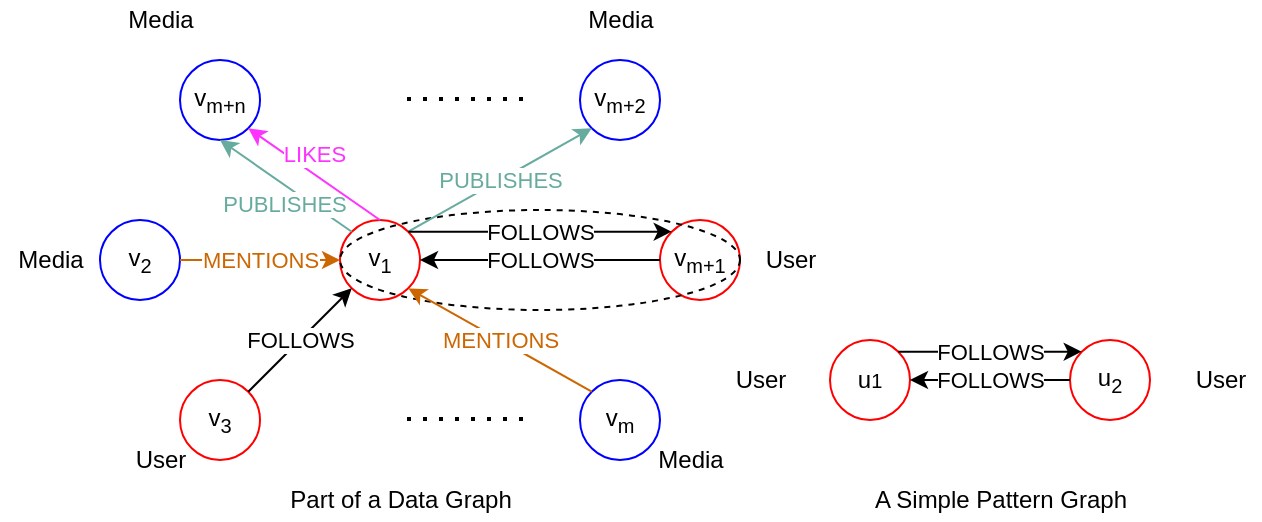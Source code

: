 <mxfile version="14.1.8" type="device"><diagram id="0hVWyHqxuudFj4DOb2KH" name="Page-1"><mxGraphModel dx="1102" dy="807" grid="1" gridSize="10" guides="1" tooltips="1" connect="1" arrows="1" fold="1" page="1" pageScale="1" pageWidth="827" pageHeight="1169" math="0" shadow="0"><root><mxCell id="0"/><mxCell id="1" parent="0"/><mxCell id="18LExyhqQHmnZMN-Wmb9-1" value="v&lt;sub&gt;1&lt;/sub&gt;" style="ellipse;whiteSpace=wrap;html=1;aspect=fixed;strokeColor=#FF0000;" parent="1" vertex="1"><mxGeometry x="180" y="320" width="40" height="40" as="geometry"/></mxCell><mxCell id="18LExyhqQHmnZMN-Wmb9-2" value="v&lt;sub&gt;2&lt;/sub&gt;" style="ellipse;whiteSpace=wrap;html=1;aspect=fixed;strokeColor=#0000FF;" parent="1" vertex="1"><mxGeometry x="60" y="320" width="40" height="40" as="geometry"/></mxCell><mxCell id="18LExyhqQHmnZMN-Wmb9-3" value="v&lt;sub&gt;3&lt;/sub&gt;" style="ellipse;whiteSpace=wrap;html=1;aspect=fixed;strokeColor=#FF0000;" parent="1" vertex="1"><mxGeometry x="100" y="400" width="40" height="40" as="geometry"/></mxCell><mxCell id="18LExyhqQHmnZMN-Wmb9-4" value="v&lt;sub&gt;m+1&lt;/sub&gt;" style="ellipse;whiteSpace=wrap;html=1;aspect=fixed;strokeColor=#FF0000;" parent="1" vertex="1"><mxGeometry x="340" y="320" width="40" height="40" as="geometry"/></mxCell><mxCell id="18LExyhqQHmnZMN-Wmb9-17" value="v&lt;sub&gt;m&lt;/sub&gt;" style="ellipse;whiteSpace=wrap;html=1;aspect=fixed;strokeColor=#0000FF;" parent="1" vertex="1"><mxGeometry x="300" y="400" width="40" height="40" as="geometry"/></mxCell><mxCell id="18LExyhqQHmnZMN-Wmb9-19" value="" style="endArrow=none;dashed=1;html=1;dashPattern=1 3;strokeWidth=2;" parent="1" edge="1"><mxGeometry width="50" height="50" relative="1" as="geometry"><mxPoint x="213.5" y="419.5" as="sourcePoint"/><mxPoint x="273.5" y="419.5" as="targetPoint"/></mxGeometry></mxCell><mxCell id="7cJaTOuag7L-wlFjKVQD-2" value="u&lt;span style=&quot;font-size: 10px&quot;&gt;1&lt;/span&gt;" style="ellipse;whiteSpace=wrap;html=1;aspect=fixed;strokeColor=#FF0000;" parent="1" vertex="1"><mxGeometry x="425" y="380" width="40" height="40" as="geometry"/></mxCell><mxCell id="7cJaTOuag7L-wlFjKVQD-4" value="u&lt;sub&gt;2&lt;/sub&gt;" style="ellipse;whiteSpace=wrap;html=1;aspect=fixed;strokeColor=#FF0000;" parent="1" vertex="1"><mxGeometry x="545" y="380" width="40" height="40" as="geometry"/></mxCell><mxCell id="7cJaTOuag7L-wlFjKVQD-5" value="Part of a Data Graph" style="text;html=1;align=center;verticalAlign=middle;resizable=0;points=[];autosize=1;" parent="1" vertex="1"><mxGeometry x="145" y="450" width="130" height="20" as="geometry"/></mxCell><mxCell id="7cJaTOuag7L-wlFjKVQD-6" value="A Simple Pattern Graph" style="text;html=1;align=center;verticalAlign=middle;resizable=0;points=[];autosize=1;" parent="1" vertex="1"><mxGeometry x="440" y="450" width="140" height="20" as="geometry"/></mxCell><mxCell id="M5Kz2_u94KrddUAdccod-2" value="v&lt;sub&gt;m+n&lt;/sub&gt;" style="ellipse;whiteSpace=wrap;html=1;aspect=fixed;strokeColor=#0000FF;" parent="1" vertex="1"><mxGeometry x="100" y="240" width="40" height="40" as="geometry"/></mxCell><mxCell id="M5Kz2_u94KrddUAdccod-3" value="v&lt;sub&gt;m+2&lt;/sub&gt;" style="ellipse;whiteSpace=wrap;html=1;aspect=fixed;strokeColor=#0000FF;" parent="1" vertex="1"><mxGeometry x="300" y="240" width="40" height="40" as="geometry"/></mxCell><mxCell id="M5Kz2_u94KrddUAdccod-4" value="" style="endArrow=none;dashed=1;html=1;dashPattern=1 3;strokeWidth=2;" parent="1" edge="1"><mxGeometry width="50" height="50" relative="1" as="geometry"><mxPoint x="213.5" y="259.5" as="sourcePoint"/><mxPoint x="273.5" y="259.5" as="targetPoint"/></mxGeometry></mxCell><mxCell id="M5Kz2_u94KrddUAdccod-12" value="" style="ellipse;whiteSpace=wrap;html=1;dashed=1;fillColor=none;" parent="1" vertex="1"><mxGeometry x="180" y="315" width="200" height="50" as="geometry"/></mxCell><mxCell id="-SXwM6I_0m7grBD6I7Aw-3" value="" style="endArrow=classic;html=1;exitX=1;exitY=0;exitDx=0;exitDy=0;" parent="1" source="18LExyhqQHmnZMN-Wmb9-3" target="18LExyhqQHmnZMN-Wmb9-1" edge="1"><mxGeometry relative="1" as="geometry"><mxPoint x="420" y="370" as="sourcePoint"/><mxPoint x="180" y="390" as="targetPoint"/></mxGeometry></mxCell><mxCell id="-SXwM6I_0m7grBD6I7Aw-4" value="FOLLOWS" style="edgeLabel;resizable=0;html=1;align=center;verticalAlign=middle;" parent="-SXwM6I_0m7grBD6I7Aw-3" connectable="0" vertex="1"><mxGeometry relative="1" as="geometry"/></mxCell><mxCell id="-SXwM6I_0m7grBD6I7Aw-5" value="" style="endArrow=classic;html=1;fillColor=#ffe6cc;strokeColor=#67AB9F;exitX=1;exitY=0;exitDx=0;exitDy=0;entryX=0;entryY=1;entryDx=0;entryDy=0;" parent="1" source="18LExyhqQHmnZMN-Wmb9-1" target="M5Kz2_u94KrddUAdccod-3" edge="1"><mxGeometry relative="1" as="geometry"><mxPoint x="420" y="370" as="sourcePoint"/><mxPoint x="520" y="370" as="targetPoint"/></mxGeometry></mxCell><mxCell id="-SXwM6I_0m7grBD6I7Aw-6" value="&lt;font&gt;PUBLISHES&lt;/font&gt;" style="edgeLabel;resizable=0;html=1;align=center;verticalAlign=middle;fontColor=#67AB9F;" parent="-SXwM6I_0m7grBD6I7Aw-5" connectable="0" vertex="1"><mxGeometry relative="1" as="geometry"/></mxCell><mxCell id="-SXwM6I_0m7grBD6I7Aw-8" value="" style="endArrow=classic;html=1;exitX=1;exitY=0;exitDx=0;exitDy=0;entryX=0;entryY=0;entryDx=0;entryDy=0;" parent="1" source="18LExyhqQHmnZMN-Wmb9-1" target="18LExyhqQHmnZMN-Wmb9-4" edge="1"><mxGeometry relative="1" as="geometry"><mxPoint x="230" y="330" as="sourcePoint"/><mxPoint x="330" y="330" as="targetPoint"/></mxGeometry></mxCell><mxCell id="-SXwM6I_0m7grBD6I7Aw-9" value="FOLLOWS" style="edgeLabel;resizable=0;html=1;align=center;verticalAlign=middle;" parent="-SXwM6I_0m7grBD6I7Aw-8" connectable="0" vertex="1"><mxGeometry relative="1" as="geometry"/></mxCell><mxCell id="-SXwM6I_0m7grBD6I7Aw-11" value="" style="endArrow=classic;html=1;exitX=0;exitY=0.5;exitDx=0;exitDy=0;entryX=1;entryY=0.5;entryDx=0;entryDy=0;" parent="1" source="18LExyhqQHmnZMN-Wmb9-4" target="18LExyhqQHmnZMN-Wmb9-1" edge="1"><mxGeometry relative="1" as="geometry"><mxPoint x="430" y="380" as="sourcePoint"/><mxPoint x="530" y="380" as="targetPoint"/></mxGeometry></mxCell><mxCell id="-SXwM6I_0m7grBD6I7Aw-12" value="FOLLOWS" style="edgeLabel;resizable=0;html=1;align=center;verticalAlign=middle;" parent="-SXwM6I_0m7grBD6I7Aw-11" connectable="0" vertex="1"><mxGeometry relative="1" as="geometry"/></mxCell><mxCell id="-SXwM6I_0m7grBD6I7Aw-13" value="" style="endArrow=classic;html=1;fillColor=#ffe6cc;strokeColor=#CC6600;exitX=0;exitY=0;exitDx=0;exitDy=0;entryX=1;entryY=1;entryDx=0;entryDy=0;" parent="1" source="18LExyhqQHmnZMN-Wmb9-17" target="18LExyhqQHmnZMN-Wmb9-1" edge="1"><mxGeometry relative="1" as="geometry"><mxPoint x="430" y="380" as="sourcePoint"/><mxPoint x="530" y="380" as="targetPoint"/></mxGeometry></mxCell><mxCell id="-SXwM6I_0m7grBD6I7Aw-14" value="MENTIONS" style="edgeLabel;resizable=0;html=1;align=center;verticalAlign=middle;fontColor=#CC6600;" parent="-SXwM6I_0m7grBD6I7Aw-13" connectable="0" vertex="1"><mxGeometry relative="1" as="geometry"/></mxCell><mxCell id="-SXwM6I_0m7grBD6I7Aw-15" value="" style="endArrow=classic;html=1;fillColor=#ffe6cc;strokeColor=#CC6600;exitX=1;exitY=0.5;exitDx=0;exitDy=0;entryX=0;entryY=0.5;entryDx=0;entryDy=0;" parent="1" source="18LExyhqQHmnZMN-Wmb9-2" target="18LExyhqQHmnZMN-Wmb9-1" edge="1"><mxGeometry relative="1" as="geometry"><mxPoint x="430" y="380" as="sourcePoint"/><mxPoint x="530" y="380" as="targetPoint"/></mxGeometry></mxCell><mxCell id="-SXwM6I_0m7grBD6I7Aw-16" value="MENTIONS" style="edgeLabel;resizable=0;html=1;align=center;verticalAlign=middle;fontColor=#CC6600;" parent="-SXwM6I_0m7grBD6I7Aw-15" connectable="0" vertex="1"><mxGeometry relative="1" as="geometry"/></mxCell><mxCell id="-SXwM6I_0m7grBD6I7Aw-17" value="" style="endArrow=classic;html=1;fillColor=#ffe6cc;strokeColor=#67AB9F;exitX=0;exitY=0;exitDx=0;exitDy=0;entryX=0.5;entryY=1;entryDx=0;entryDy=0;" parent="1" source="18LExyhqQHmnZMN-Wmb9-1" target="M5Kz2_u94KrddUAdccod-2" edge="1"><mxGeometry relative="1" as="geometry"><mxPoint x="430" y="380" as="sourcePoint"/><mxPoint x="530" y="380" as="targetPoint"/></mxGeometry></mxCell><mxCell id="-SXwM6I_0m7grBD6I7Aw-18" value="&lt;font&gt;PUBLISHES&lt;/font&gt;" style="edgeLabel;resizable=0;html=1;align=center;verticalAlign=middle;fontColor=#67AB9F;" parent="-SXwM6I_0m7grBD6I7Aw-17" connectable="0" vertex="1"><mxGeometry relative="1" as="geometry"><mxPoint x="-1" y="9" as="offset"/></mxGeometry></mxCell><mxCell id="-SXwM6I_0m7grBD6I7Aw-22" value="" style="endArrow=classic;html=1;fontColor=#67AB9F;strokeColor=#FF33FF;exitX=0.5;exitY=0;exitDx=0;exitDy=0;entryX=1;entryY=1;entryDx=0;entryDy=0;" parent="1" source="18LExyhqQHmnZMN-Wmb9-1" target="M5Kz2_u94KrddUAdccod-2" edge="1"><mxGeometry relative="1" as="geometry"><mxPoint x="420" y="370" as="sourcePoint"/><mxPoint x="520" y="370" as="targetPoint"/></mxGeometry></mxCell><mxCell id="-SXwM6I_0m7grBD6I7Aw-23" value="LIKES" style="edgeLabel;resizable=0;html=1;align=center;verticalAlign=middle;fontColor=#FF33FF;" parent="-SXwM6I_0m7grBD6I7Aw-22" connectable="0" vertex="1"><mxGeometry relative="1" as="geometry"><mxPoint y="-10" as="offset"/></mxGeometry></mxCell><mxCell id="-SXwM6I_0m7grBD6I7Aw-29" value="" style="endArrow=classic;html=1;exitX=1;exitY=0;exitDx=0;exitDy=0;entryX=0;entryY=0;entryDx=0;entryDy=0;" parent="1" source="7cJaTOuag7L-wlFjKVQD-2" target="7cJaTOuag7L-wlFjKVQD-4" edge="1"><mxGeometry relative="1" as="geometry"><mxPoint x="375.002" y="499.998" as="sourcePoint"/><mxPoint x="506.718" y="499.998" as="targetPoint"/></mxGeometry></mxCell><mxCell id="-SXwM6I_0m7grBD6I7Aw-30" value="FOLLOWS" style="edgeLabel;resizable=0;html=1;align=center;verticalAlign=middle;" parent="-SXwM6I_0m7grBD6I7Aw-29" connectable="0" vertex="1"><mxGeometry relative="1" as="geometry"/></mxCell><mxCell id="-SXwM6I_0m7grBD6I7Aw-31" value="" style="endArrow=classic;html=1;entryX=1;entryY=0.5;entryDx=0;entryDy=0;exitX=0;exitY=0.5;exitDx=0;exitDy=0;" parent="1" source="7cJaTOuag7L-wlFjKVQD-4" target="7cJaTOuag7L-wlFjKVQD-2" edge="1"><mxGeometry relative="1" as="geometry"><mxPoint x="575" y="570" as="sourcePoint"/><mxPoint x="560.858" y="395.858" as="targetPoint"/></mxGeometry></mxCell><mxCell id="-SXwM6I_0m7grBD6I7Aw-32" value="FOLLOWS" style="edgeLabel;resizable=0;html=1;align=center;verticalAlign=middle;" parent="-SXwM6I_0m7grBD6I7Aw-31" connectable="0" vertex="1"><mxGeometry relative="1" as="geometry"/></mxCell><mxCell id="XDBjI318z8TPO2SeEiio-1" value="User" style="text;html=1;align=center;verticalAlign=middle;resizable=0;points=[];autosize=1;" parent="1" vertex="1"><mxGeometry x="70" y="430" width="40" height="20" as="geometry"/></mxCell><mxCell id="XDBjI318z8TPO2SeEiio-2" value="User" style="text;html=1;align=center;verticalAlign=middle;resizable=0;points=[];autosize=1;" parent="1" vertex="1"><mxGeometry x="385" y="330" width="40" height="20" as="geometry"/></mxCell><mxCell id="XDBjI318z8TPO2SeEiio-5" value="User" style="text;html=1;align=center;verticalAlign=middle;resizable=0;points=[];autosize=1;" parent="1" vertex="1"><mxGeometry x="370" y="390" width="40" height="20" as="geometry"/></mxCell><mxCell id="XDBjI318z8TPO2SeEiio-6" value="User" style="text;html=1;align=center;verticalAlign=middle;resizable=0;points=[];autosize=1;" parent="1" vertex="1"><mxGeometry x="600" y="390" width="40" height="20" as="geometry"/></mxCell><mxCell id="XDBjI318z8TPO2SeEiio-8" value="Media" style="text;html=1;align=center;verticalAlign=middle;resizable=0;points=[];autosize=1;" parent="1" vertex="1"><mxGeometry x="330" y="430" width="50" height="20" as="geometry"/></mxCell><mxCell id="XDBjI318z8TPO2SeEiio-9" value="Media" style="text;html=1;align=center;verticalAlign=middle;resizable=0;points=[];autosize=1;" parent="1" vertex="1"><mxGeometry x="10" y="330" width="50" height="20" as="geometry"/></mxCell><mxCell id="XDBjI318z8TPO2SeEiio-10" value="Media" style="text;html=1;align=center;verticalAlign=middle;resizable=0;points=[];autosize=1;" parent="1" vertex="1"><mxGeometry x="65" y="210" width="50" height="20" as="geometry"/></mxCell><mxCell id="XDBjI318z8TPO2SeEiio-11" value="Media" style="text;html=1;align=center;verticalAlign=middle;resizable=0;points=[];autosize=1;" parent="1" vertex="1"><mxGeometry x="295" y="210" width="50" height="20" as="geometry"/></mxCell></root></mxGraphModel></diagram></mxfile>